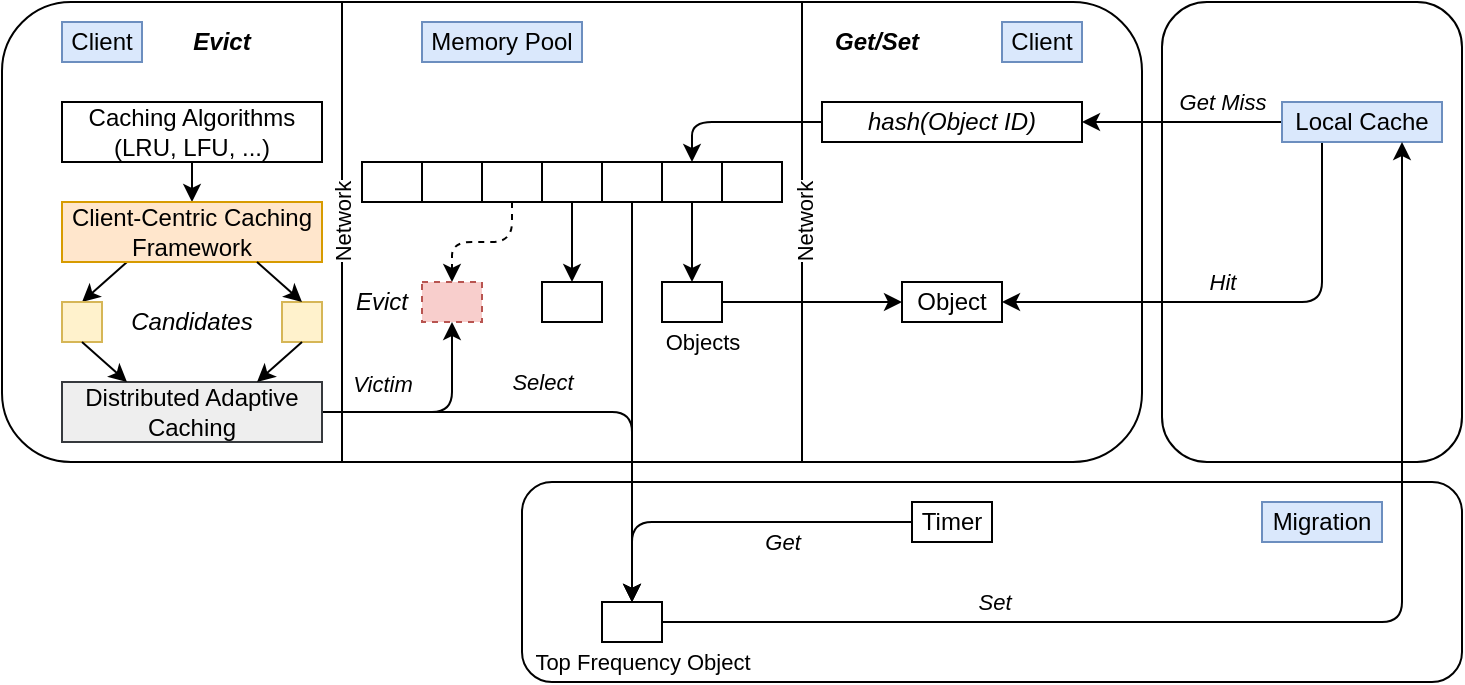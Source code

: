 <mxfile version="26.1.0">
  <diagram id="prtHgNgQTEPvFCAcTncT" name="Page-1">
    <mxGraphModel dx="1430" dy="773" grid="1" gridSize="10" guides="1" tooltips="1" connect="1" arrows="1" fold="1" page="1" pageScale="1" pageWidth="827" pageHeight="1169" math="0" shadow="0">
      <root>
        <mxCell id="0" />
        <mxCell id="1" parent="0" />
        <mxCell id="zof-6hFf-fucr0hb1ASE-76" value="" style="rounded=1;whiteSpace=wrap;html=1;" parent="1" vertex="1">
          <mxGeometry x="350" y="330" width="470" height="100" as="geometry" />
        </mxCell>
        <mxCell id="zof-6hFf-fucr0hb1ASE-75" value="" style="rounded=1;whiteSpace=wrap;html=1;" parent="1" vertex="1">
          <mxGeometry x="670" y="90" width="150" height="230" as="geometry" />
        </mxCell>
        <mxCell id="zof-6hFf-fucr0hb1ASE-74" value="" style="rounded=1;whiteSpace=wrap;html=1;" parent="1" vertex="1">
          <mxGeometry x="90" y="90" width="570" height="230" as="geometry" />
        </mxCell>
        <mxCell id="zof-6hFf-fucr0hb1ASE-1" value="Client" style="rounded=0;whiteSpace=wrap;html=1;fillColor=#dae8fc;strokeColor=#6c8ebf;" parent="1" vertex="1">
          <mxGeometry x="120" y="100" width="40" height="20" as="geometry" />
        </mxCell>
        <mxCell id="zof-6hFf-fucr0hb1ASE-2" value="Client" style="rounded=0;whiteSpace=wrap;html=1;fillColor=#dae8fc;strokeColor=#6c8ebf;" parent="1" vertex="1">
          <mxGeometry x="590" y="100" width="40" height="20" as="geometry" />
        </mxCell>
        <mxCell id="zof-6hFf-fucr0hb1ASE-3" value="Memory Pool" style="rounded=0;whiteSpace=wrap;html=1;fillColor=#dae8fc;strokeColor=#6c8ebf;" parent="1" vertex="1">
          <mxGeometry x="300" y="100" width="80" height="20" as="geometry" />
        </mxCell>
        <mxCell id="zof-6hFf-fucr0hb1ASE-67" style="edgeStyle=orthogonalEdgeStyle;rounded=0;orthogonalLoop=1;jettySize=auto;html=1;exitX=0.5;exitY=1;exitDx=0;exitDy=0;entryX=0.5;entryY=0;entryDx=0;entryDy=0;" parent="1" source="zof-6hFf-fucr0hb1ASE-4" target="zof-6hFf-fucr0hb1ASE-5" edge="1">
          <mxGeometry relative="1" as="geometry" />
        </mxCell>
        <mxCell id="zof-6hFf-fucr0hb1ASE-4" value="Caching Algorithms&lt;div&gt;(LRU, LFU, ...)&lt;/div&gt;" style="rounded=0;whiteSpace=wrap;html=1;" parent="1" vertex="1">
          <mxGeometry x="120" y="140" width="130" height="30" as="geometry" />
        </mxCell>
        <mxCell id="zof-6hFf-fucr0hb1ASE-68" style="rounded=0;orthogonalLoop=1;jettySize=auto;html=1;exitX=0.25;exitY=1;exitDx=0;exitDy=0;entryX=0.5;entryY=0;entryDx=0;entryDy=0;" parent="1" source="zof-6hFf-fucr0hb1ASE-5" target="zof-6hFf-fucr0hb1ASE-6" edge="1">
          <mxGeometry relative="1" as="geometry" />
        </mxCell>
        <mxCell id="zof-6hFf-fucr0hb1ASE-5" value="Client-Centric Caching&lt;div&gt;Framework&lt;/div&gt;" style="rounded=0;whiteSpace=wrap;html=1;fillColor=#ffe6cc;strokeColor=#d79b00;" parent="1" vertex="1">
          <mxGeometry x="120" y="190" width="130" height="30" as="geometry" />
        </mxCell>
        <mxCell id="zof-6hFf-fucr0hb1ASE-6" value="" style="whiteSpace=wrap;html=1;aspect=fixed;fillColor=#fff2cc;strokeColor=#d6b656;" parent="1" vertex="1">
          <mxGeometry x="120" y="240" width="20" height="20" as="geometry" />
        </mxCell>
        <mxCell id="zof-6hFf-fucr0hb1ASE-7" value="" style="whiteSpace=wrap;html=1;aspect=fixed;fillColor=#fff2cc;strokeColor=#d6b656;" parent="1" vertex="1">
          <mxGeometry x="230" y="240" width="20" height="20" as="geometry" />
        </mxCell>
        <mxCell id="zof-6hFf-fucr0hb1ASE-52" style="edgeStyle=orthogonalEdgeStyle;rounded=1;orthogonalLoop=1;jettySize=auto;html=1;exitX=1;exitY=0.5;exitDx=0;exitDy=0;entryX=0.5;entryY=1;entryDx=0;entryDy=0;curved=0;" parent="1" source="zof-6hFf-fucr0hb1ASE-8" target="zof-6hFf-fucr0hb1ASE-45" edge="1">
          <mxGeometry relative="1" as="geometry" />
        </mxCell>
        <mxCell id="zof-6hFf-fucr0hb1ASE-65" value="Objects" style="edgeLabel;html=1;align=center;verticalAlign=middle;resizable=0;points=[];fontStyle=0" parent="zof-6hFf-fucr0hb1ASE-52" vertex="1" connectable="0">
          <mxGeometry x="-0.479" y="2" relative="1" as="geometry">
            <mxPoint x="161" y="-33" as="offset" />
          </mxGeometry>
        </mxCell>
        <mxCell id="zof-6hFf-fucr0hb1ASE-73" value="Top Frequency Object" style="edgeLabel;html=1;align=center;verticalAlign=middle;resizable=0;points=[];fontStyle=0" parent="zof-6hFf-fucr0hb1ASE-52" vertex="1" connectable="0">
          <mxGeometry x="-0.479" y="2" relative="1" as="geometry">
            <mxPoint x="131" y="127" as="offset" />
          </mxGeometry>
        </mxCell>
        <mxCell id="5E2oSKiDhgZ4Wp-zRz7t-4" value="Victim" style="edgeLabel;html=1;align=center;verticalAlign=middle;resizable=0;points=[];fontStyle=2" vertex="1" connectable="0" parent="zof-6hFf-fucr0hb1ASE-52">
          <mxGeometry x="0.465" relative="1" as="geometry">
            <mxPoint x="-35" y="1" as="offset" />
          </mxGeometry>
        </mxCell>
        <mxCell id="5E2oSKiDhgZ4Wp-zRz7t-2" style="edgeStyle=orthogonalEdgeStyle;rounded=1;orthogonalLoop=1;jettySize=auto;html=1;exitX=1;exitY=0.5;exitDx=0;exitDy=0;entryX=0.5;entryY=0;entryDx=0;entryDy=0;curved=0;" edge="1" parent="1" source="zof-6hFf-fucr0hb1ASE-8" target="zof-6hFf-fucr0hb1ASE-54">
          <mxGeometry relative="1" as="geometry" />
        </mxCell>
        <mxCell id="5E2oSKiDhgZ4Wp-zRz7t-3" value="Select" style="edgeLabel;html=1;align=center;verticalAlign=middle;resizable=0;points=[];fontStyle=2" vertex="1" connectable="0" parent="5E2oSKiDhgZ4Wp-zRz7t-2">
          <mxGeometry x="-0.211" relative="1" as="geometry">
            <mxPoint x="11" y="-15" as="offset" />
          </mxGeometry>
        </mxCell>
        <mxCell id="zof-6hFf-fucr0hb1ASE-8" value="Distributed Adaptive&lt;div&gt;Caching&lt;/div&gt;" style="rounded=0;whiteSpace=wrap;html=1;fillColor=#eeeeee;strokeColor=#36393d;" parent="1" vertex="1">
          <mxGeometry x="120" y="280" width="130" height="30" as="geometry" />
        </mxCell>
        <mxCell id="zof-6hFf-fucr0hb1ASE-9" value="" style="endArrow=none;html=1;rounded=0;labelPosition=center;verticalLabelPosition=middle;align=center;verticalAlign=middle;" parent="1" edge="1">
          <mxGeometry width="50" height="50" relative="1" as="geometry">
            <mxPoint x="260" y="320" as="sourcePoint" />
            <mxPoint x="260" y="90" as="targetPoint" />
          </mxGeometry>
        </mxCell>
        <mxCell id="zof-6hFf-fucr0hb1ASE-10" value="Network" style="edgeLabel;html=1;align=center;verticalAlign=middle;resizable=0;points=[];horizontal=0;labelPosition=center;verticalLabelPosition=middle;" parent="zof-6hFf-fucr0hb1ASE-9" vertex="1" connectable="0">
          <mxGeometry x="0.111" y="-1" relative="1" as="geometry">
            <mxPoint x="-1" y="8" as="offset" />
          </mxGeometry>
        </mxCell>
        <mxCell id="zof-6hFf-fucr0hb1ASE-11" value="" style="rounded=0;whiteSpace=wrap;html=1;" parent="1" vertex="1">
          <mxGeometry x="270" y="170" width="30" height="20" as="geometry" />
        </mxCell>
        <mxCell id="zof-6hFf-fucr0hb1ASE-30" value="" style="endArrow=none;html=1;rounded=0;labelPosition=center;verticalLabelPosition=middle;align=center;verticalAlign=middle;" parent="1" edge="1">
          <mxGeometry width="50" height="50" relative="1" as="geometry">
            <mxPoint x="490" y="320" as="sourcePoint" />
            <mxPoint x="490" y="90" as="targetPoint" />
          </mxGeometry>
        </mxCell>
        <mxCell id="zof-6hFf-fucr0hb1ASE-31" value="Network" style="edgeLabel;html=1;align=center;verticalAlign=middle;resizable=0;points=[];horizontal=0;labelPosition=center;verticalLabelPosition=middle;" parent="zof-6hFf-fucr0hb1ASE-30" vertex="1" connectable="0">
          <mxGeometry x="0.111" y="-1" relative="1" as="geometry">
            <mxPoint y="8" as="offset" />
          </mxGeometry>
        </mxCell>
        <mxCell id="zof-6hFf-fucr0hb1ASE-59" style="edgeStyle=orthogonalEdgeStyle;rounded=1;orthogonalLoop=1;jettySize=auto;html=1;exitX=0;exitY=0.5;exitDx=0;exitDy=0;entryX=0.5;entryY=0;entryDx=0;entryDy=0;curved=0;" parent="1" source="zof-6hFf-fucr0hb1ASE-32" target="zof-6hFf-fucr0hb1ASE-44" edge="1">
          <mxGeometry relative="1" as="geometry" />
        </mxCell>
        <mxCell id="zof-6hFf-fucr0hb1ASE-32" value="&lt;i&gt;hash(Object ID)&lt;/i&gt;" style="rounded=0;whiteSpace=wrap;html=1;" parent="1" vertex="1">
          <mxGeometry x="500" y="140" width="130" height="20" as="geometry" />
        </mxCell>
        <mxCell id="zof-6hFf-fucr0hb1ASE-33" value="" style="rounded=0;whiteSpace=wrap;html=1;" parent="1" vertex="1">
          <mxGeometry x="300" y="170" width="30" height="20" as="geometry" />
        </mxCell>
        <mxCell id="zof-6hFf-fucr0hb1ASE-51" style="edgeStyle=orthogonalEdgeStyle;rounded=1;orthogonalLoop=1;jettySize=auto;html=1;exitX=0.5;exitY=1;exitDx=0;exitDy=0;entryX=0.5;entryY=0;entryDx=0;entryDy=0;curved=0;dashed=1;" parent="1" source="zof-6hFf-fucr0hb1ASE-34" target="zof-6hFf-fucr0hb1ASE-45" edge="1">
          <mxGeometry relative="1" as="geometry" />
        </mxCell>
        <mxCell id="zof-6hFf-fucr0hb1ASE-34" value="" style="rounded=0;whiteSpace=wrap;html=1;" parent="1" vertex="1">
          <mxGeometry x="330" y="170" width="30" height="20" as="geometry" />
        </mxCell>
        <mxCell id="zof-6hFf-fucr0hb1ASE-53" style="edgeStyle=orthogonalEdgeStyle;rounded=0;orthogonalLoop=1;jettySize=auto;html=1;exitX=0.5;exitY=1;exitDx=0;exitDy=0;entryX=0.5;entryY=0;entryDx=0;entryDy=0;" parent="1" source="zof-6hFf-fucr0hb1ASE-44" target="zof-6hFf-fucr0hb1ASE-47" edge="1">
          <mxGeometry relative="1" as="geometry" />
        </mxCell>
        <mxCell id="zof-6hFf-fucr0hb1ASE-35" value="" style="rounded=0;whiteSpace=wrap;html=1;" parent="1" vertex="1">
          <mxGeometry x="450" y="170" width="30" height="20" as="geometry" />
        </mxCell>
        <mxCell id="zof-6hFf-fucr0hb1ASE-36" value="Object" style="rounded=0;whiteSpace=wrap;html=1;" parent="1" vertex="1">
          <mxGeometry x="540" y="230" width="50" height="20" as="geometry" />
        </mxCell>
        <mxCell id="zof-6hFf-fucr0hb1ASE-38" style="edgeStyle=orthogonalEdgeStyle;rounded=0;orthogonalLoop=1;jettySize=auto;html=1;exitX=0;exitY=0.5;exitDx=0;exitDy=0;entryX=1;entryY=0.5;entryDx=0;entryDy=0;" parent="1" source="zof-6hFf-fucr0hb1ASE-37" target="zof-6hFf-fucr0hb1ASE-32" edge="1">
          <mxGeometry relative="1" as="geometry" />
        </mxCell>
        <mxCell id="zof-6hFf-fucr0hb1ASE-39" value="Get Miss" style="edgeLabel;html=1;align=center;verticalAlign=middle;resizable=0;points=[];fontStyle=2" parent="zof-6hFf-fucr0hb1ASE-38" vertex="1" connectable="0">
          <mxGeometry x="0.103" y="-1" relative="1" as="geometry">
            <mxPoint x="25" y="-9" as="offset" />
          </mxGeometry>
        </mxCell>
        <mxCell id="zof-6hFf-fucr0hb1ASE-40" style="edgeStyle=orthogonalEdgeStyle;rounded=1;orthogonalLoop=1;jettySize=auto;html=1;exitX=0.25;exitY=1;exitDx=0;exitDy=0;entryX=1;entryY=0.5;entryDx=0;entryDy=0;curved=0;" parent="1" source="zof-6hFf-fucr0hb1ASE-37" target="zof-6hFf-fucr0hb1ASE-36" edge="1">
          <mxGeometry relative="1" as="geometry" />
        </mxCell>
        <mxCell id="zof-6hFf-fucr0hb1ASE-41" value="Hit" style="edgeLabel;html=1;align=center;verticalAlign=middle;resizable=0;points=[];fontStyle=2" parent="zof-6hFf-fucr0hb1ASE-40" vertex="1" connectable="0">
          <mxGeometry x="0.433" relative="1" as="geometry">
            <mxPoint x="42" y="-10" as="offset" />
          </mxGeometry>
        </mxCell>
        <mxCell id="zof-6hFf-fucr0hb1ASE-37" value="Local Cache" style="rounded=0;whiteSpace=wrap;html=1;fillColor=#dae8fc;strokeColor=#6c8ebf;" parent="1" vertex="1">
          <mxGeometry x="730" y="140" width="80" height="20" as="geometry" />
        </mxCell>
        <mxCell id="zof-6hFf-fucr0hb1ASE-48" style="edgeStyle=orthogonalEdgeStyle;rounded=1;orthogonalLoop=1;jettySize=auto;html=1;exitX=0.5;exitY=1;exitDx=0;exitDy=0;entryX=0.5;entryY=0;entryDx=0;entryDy=0;curved=0;" parent="1" source="zof-6hFf-fucr0hb1ASE-42" target="zof-6hFf-fucr0hb1ASE-46" edge="1">
          <mxGeometry relative="1" as="geometry" />
        </mxCell>
        <mxCell id="zof-6hFf-fucr0hb1ASE-42" value="" style="rounded=0;whiteSpace=wrap;html=1;" parent="1" vertex="1">
          <mxGeometry x="360" y="170" width="30" height="20" as="geometry" />
        </mxCell>
        <mxCell id="zof-6hFf-fucr0hb1ASE-55" style="edgeStyle=orthogonalEdgeStyle;rounded=1;orthogonalLoop=1;jettySize=auto;html=1;exitX=0.5;exitY=1;exitDx=0;exitDy=0;entryX=0.5;entryY=0;entryDx=0;entryDy=0;curved=0;" parent="1" source="zof-6hFf-fucr0hb1ASE-43" target="zof-6hFf-fucr0hb1ASE-54" edge="1">
          <mxGeometry relative="1" as="geometry" />
        </mxCell>
        <mxCell id="zof-6hFf-fucr0hb1ASE-43" value="" style="rounded=0;whiteSpace=wrap;html=1;" parent="1" vertex="1">
          <mxGeometry x="390" y="170" width="30" height="20" as="geometry" />
        </mxCell>
        <mxCell id="zof-6hFf-fucr0hb1ASE-44" value="" style="rounded=0;whiteSpace=wrap;html=1;" parent="1" vertex="1">
          <mxGeometry x="420" y="170" width="30" height="20" as="geometry" />
        </mxCell>
        <mxCell id="zof-6hFf-fucr0hb1ASE-45" value="" style="rounded=0;whiteSpace=wrap;html=1;dashed=1;fillColor=#f8cecc;strokeColor=#b85450;" parent="1" vertex="1">
          <mxGeometry x="300" y="230" width="30" height="20" as="geometry" />
        </mxCell>
        <mxCell id="zof-6hFf-fucr0hb1ASE-46" value="" style="rounded=0;whiteSpace=wrap;html=1;" parent="1" vertex="1">
          <mxGeometry x="360" y="230" width="30" height="20" as="geometry" />
        </mxCell>
        <mxCell id="zof-6hFf-fucr0hb1ASE-50" style="edgeStyle=orthogonalEdgeStyle;rounded=0;orthogonalLoop=1;jettySize=auto;html=1;exitX=1;exitY=0.5;exitDx=0;exitDy=0;entryX=0;entryY=0.5;entryDx=0;entryDy=0;" parent="1" source="zof-6hFf-fucr0hb1ASE-47" target="zof-6hFf-fucr0hb1ASE-36" edge="1">
          <mxGeometry relative="1" as="geometry" />
        </mxCell>
        <mxCell id="zof-6hFf-fucr0hb1ASE-47" value="" style="rounded=0;whiteSpace=wrap;html=1;" parent="1" vertex="1">
          <mxGeometry x="420" y="230" width="30" height="20" as="geometry" />
        </mxCell>
        <mxCell id="zof-6hFf-fucr0hb1ASE-58" style="edgeStyle=orthogonalEdgeStyle;rounded=1;orthogonalLoop=1;jettySize=auto;html=1;exitX=1;exitY=0.5;exitDx=0;exitDy=0;entryX=0.75;entryY=1;entryDx=0;entryDy=0;curved=0;" parent="1" source="zof-6hFf-fucr0hb1ASE-54" target="zof-6hFf-fucr0hb1ASE-37" edge="1">
          <mxGeometry relative="1" as="geometry" />
        </mxCell>
        <mxCell id="zof-6hFf-fucr0hb1ASE-78" value="Set" style="edgeLabel;html=1;align=center;verticalAlign=middle;resizable=0;points=[];fontStyle=2" parent="zof-6hFf-fucr0hb1ASE-58" vertex="1" connectable="0">
          <mxGeometry x="-0.464" y="-1" relative="1" as="geometry">
            <mxPoint x="2" y="-11" as="offset" />
          </mxGeometry>
        </mxCell>
        <mxCell id="zof-6hFf-fucr0hb1ASE-54" value="" style="rounded=0;whiteSpace=wrap;html=1;" parent="1" vertex="1">
          <mxGeometry x="390" y="390" width="30" height="20" as="geometry" />
        </mxCell>
        <mxCell id="zof-6hFf-fucr0hb1ASE-57" style="edgeStyle=orthogonalEdgeStyle;rounded=1;orthogonalLoop=1;jettySize=auto;html=1;exitX=0;exitY=0.5;exitDx=0;exitDy=0;entryX=0.5;entryY=0;entryDx=0;entryDy=0;curved=0;" parent="1" source="zof-6hFf-fucr0hb1ASE-56" target="zof-6hFf-fucr0hb1ASE-54" edge="1">
          <mxGeometry relative="1" as="geometry">
            <mxPoint x="460" y="280" as="targetPoint" />
          </mxGeometry>
        </mxCell>
        <mxCell id="zof-6hFf-fucr0hb1ASE-77" value="Get" style="edgeLabel;html=1;align=center;verticalAlign=middle;resizable=0;points=[];fontStyle=2" parent="zof-6hFf-fucr0hb1ASE-57" vertex="1" connectable="0">
          <mxGeometry x="-0.165" relative="1" as="geometry">
            <mxPoint x="10" y="10" as="offset" />
          </mxGeometry>
        </mxCell>
        <mxCell id="zof-6hFf-fucr0hb1ASE-56" value="Timer" style="rounded=0;whiteSpace=wrap;html=1;" parent="1" vertex="1">
          <mxGeometry x="545" y="340" width="40" height="20" as="geometry" />
        </mxCell>
        <mxCell id="zof-6hFf-fucr0hb1ASE-61" value="Evict" style="rounded=0;whiteSpace=wrap;html=1;fontStyle=3;fontColor=default;labelBorderColor=none;labelBackgroundColor=none;fillColor=default;strokeColor=none;" parent="1" vertex="1">
          <mxGeometry x="180" y="100" width="40" height="20" as="geometry" />
        </mxCell>
        <mxCell id="zof-6hFf-fucr0hb1ASE-62" value="Get/Set" style="rounded=0;whiteSpace=wrap;html=1;fontStyle=3;fontColor=default;labelBorderColor=none;labelBackgroundColor=none;fillColor=default;strokeColor=none;" parent="1" vertex="1">
          <mxGeometry x="500" y="100" width="55" height="20" as="geometry" />
        </mxCell>
        <mxCell id="zof-6hFf-fucr0hb1ASE-63" value="Evict" style="rounded=0;whiteSpace=wrap;html=1;fontStyle=2;fontColor=default;labelBorderColor=none;labelBackgroundColor=none;fillColor=default;strokeColor=none;" parent="1" vertex="1">
          <mxGeometry x="270" y="230" width="20" height="20" as="geometry" />
        </mxCell>
        <mxCell id="zof-6hFf-fucr0hb1ASE-69" style="rounded=0;orthogonalLoop=1;jettySize=auto;html=1;exitX=0.75;exitY=1;exitDx=0;exitDy=0;entryX=0.5;entryY=0;entryDx=0;entryDy=0;" parent="1" source="zof-6hFf-fucr0hb1ASE-5" target="zof-6hFf-fucr0hb1ASE-7" edge="1">
          <mxGeometry relative="1" as="geometry">
            <mxPoint x="163" y="230" as="sourcePoint" />
            <mxPoint x="140" y="250" as="targetPoint" />
          </mxGeometry>
        </mxCell>
        <mxCell id="zof-6hFf-fucr0hb1ASE-70" style="rounded=0;orthogonalLoop=1;jettySize=auto;html=1;exitX=0.5;exitY=1;exitDx=0;exitDy=0;entryX=0.25;entryY=0;entryDx=0;entryDy=0;" parent="1" source="zof-6hFf-fucr0hb1ASE-6" target="zof-6hFf-fucr0hb1ASE-8" edge="1">
          <mxGeometry relative="1" as="geometry">
            <mxPoint x="163" y="230" as="sourcePoint" />
            <mxPoint x="140" y="250" as="targetPoint" />
          </mxGeometry>
        </mxCell>
        <mxCell id="zof-6hFf-fucr0hb1ASE-71" style="rounded=0;orthogonalLoop=1;jettySize=auto;html=1;exitX=0.5;exitY=1;exitDx=0;exitDy=0;entryX=0.75;entryY=0;entryDx=0;entryDy=0;" parent="1" source="zof-6hFf-fucr0hb1ASE-7" target="zof-6hFf-fucr0hb1ASE-8" edge="1">
          <mxGeometry relative="1" as="geometry">
            <mxPoint x="228" y="230" as="sourcePoint" />
            <mxPoint x="250" y="250" as="targetPoint" />
          </mxGeometry>
        </mxCell>
        <mxCell id="zof-6hFf-fucr0hb1ASE-72" value="Candidates" style="rounded=0;whiteSpace=wrap;html=1;fontStyle=2;fontColor=default;labelBorderColor=none;labelBackgroundColor=none;fillColor=default;strokeColor=none;" parent="1" vertex="1">
          <mxGeometry x="165" y="240" width="40" height="20" as="geometry" />
        </mxCell>
        <mxCell id="zof-6hFf-fucr0hb1ASE-79" value="Migration" style="rounded=0;whiteSpace=wrap;html=1;fillColor=#dae8fc;strokeColor=#6c8ebf;" parent="1" vertex="1">
          <mxGeometry x="720" y="340" width="60" height="20" as="geometry" />
        </mxCell>
      </root>
    </mxGraphModel>
  </diagram>
</mxfile>
